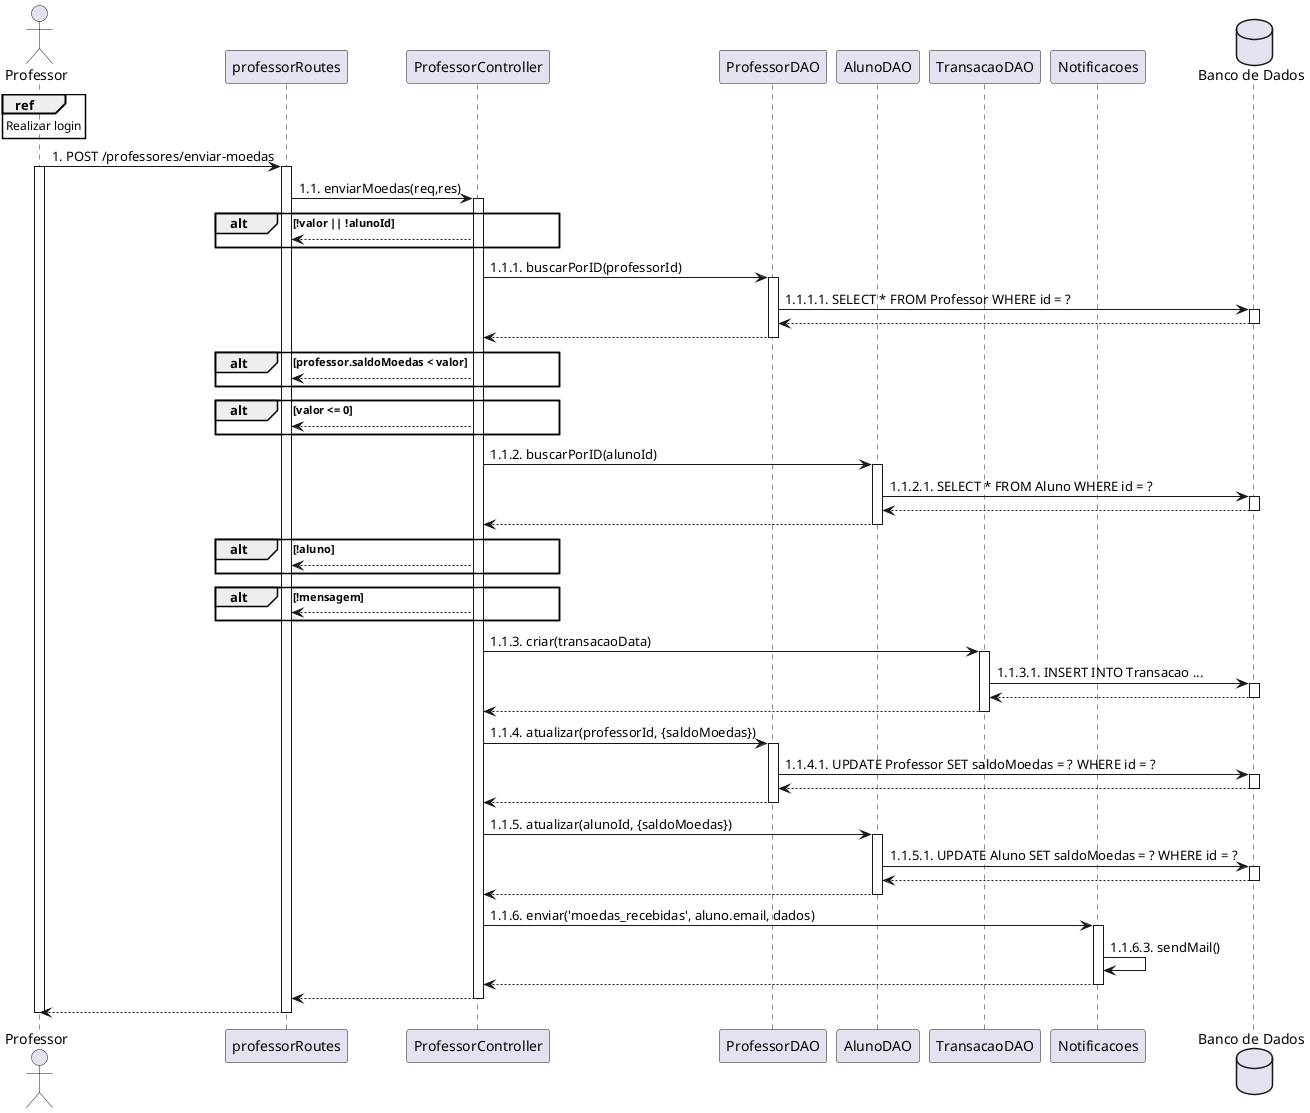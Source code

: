 @startuml

actor "Professor" as professor
participant "professorRoutes" as prof_rota
participant "ProfessorController" as prof_controller
participant "ProfessorDAO" as prof_dao
participant "AlunoDAO" as aluno_dao
participant "TransacaoDAO" as transacao_dao
participant "Notificacoes" as notificacoes
database "Banco de Dados" as bd

ref over professor : Realizar login

professor -> prof_rota : 1. POST /professores/enviar-moedas
activate professor
activate prof_rota

prof_rota -> prof_controller : 1.1. enviarMoedas(req,res)
activate prof_controller

alt !valor || !alunoId
    prof_controller --> prof_rota
end

prof_controller -> prof_dao : 1.1.1. buscarPorID(professorId)
activate prof_dao
    prof_dao -> bd : 1.1.1.1. SELECT * FROM Professor WHERE id = ?
    activate bd
    bd --> prof_dao
    deactivate bd
prof_dao --> prof_controller
deactivate prof_dao

alt professor.saldoMoedas < valor
    prof_controller --> prof_rota
end

alt valor <= 0
    prof_controller --> prof_rota
end

prof_controller -> aluno_dao : 1.1.2. buscarPorID(alunoId)
activate aluno_dao
    aluno_dao -> bd : 1.1.2.1. SELECT * FROM Aluno WHERE id = ?
    activate bd
    bd --> aluno_dao
    deactivate bd
aluno_dao --> prof_controller
deactivate aluno_dao

alt !aluno
    prof_controller --> prof_rota
end

alt !mensagem
    prof_controller --> prof_rota
end

prof_controller -> transacao_dao : 1.1.3. criar(transacaoData)
activate transacao_dao
    transacao_dao -> bd : 1.1.3.1. INSERT INTO Transacao ...
    activate bd
    bd --> transacao_dao
    deactivate bd
transacao_dao --> prof_controller
deactivate transacao_dao

prof_controller -> prof_dao : 1.1.4. atualizar(professorId, {saldoMoedas})
activate prof_dao
    prof_dao -> bd : 1.1.4.1. UPDATE Professor SET saldoMoedas = ? WHERE id = ?
    activate bd
    bd --> prof_dao
    deactivate bd
prof_dao --> prof_controller
deactivate prof_dao

prof_controller -> aluno_dao : 1.1.5. atualizar(alunoId, {saldoMoedas})
activate aluno_dao
    aluno_dao -> bd : 1.1.5.1. UPDATE Aluno SET saldoMoedas = ? WHERE id = ?
    activate bd
    bd --> aluno_dao
    deactivate bd
aluno_dao --> prof_controller
deactivate aluno_dao

prof_controller -> notificacoes : 1.1.6. enviar('moedas_recebidas', aluno.email, dados)
activate notificacoes
    notificacoes -> notificacoes : 1.1.6.3. sendMail()
notificacoes --> prof_controller
deactivate notificacoes

prof_controller --> prof_rota
deactivate prof_controller

prof_rota --> professor
deactivate prof_rota
deactivate professor

@enduml

